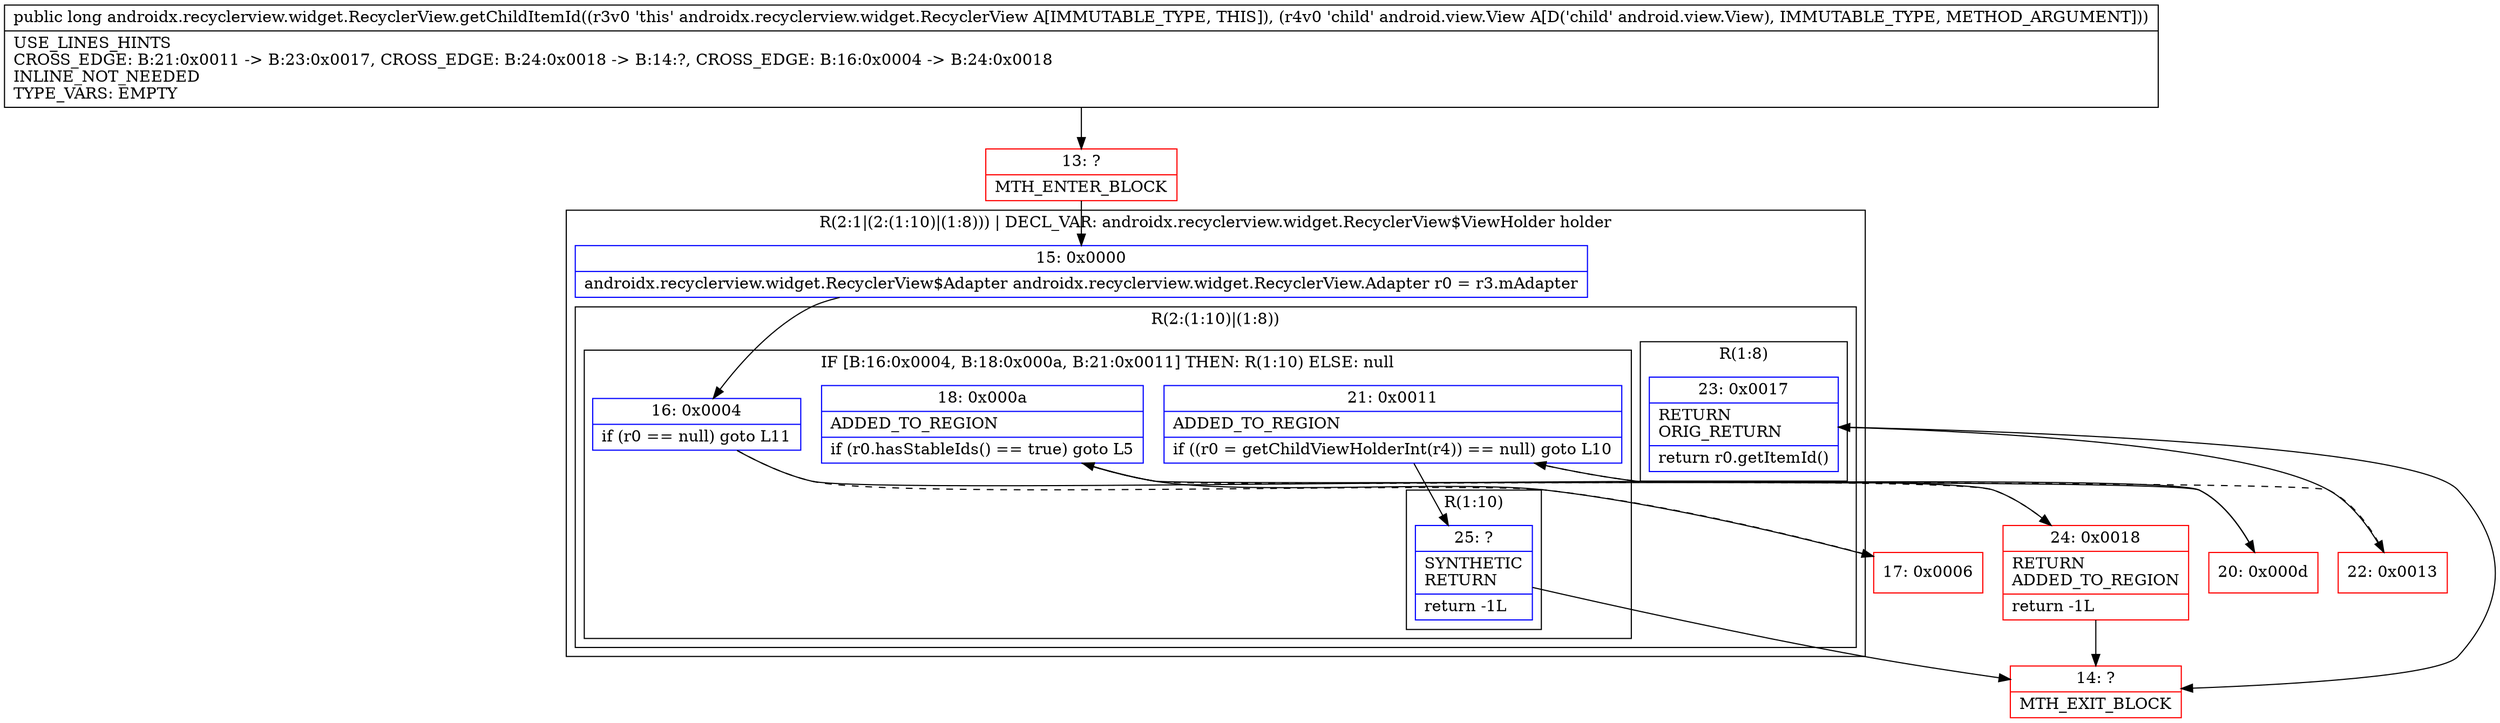 digraph "CFG forandroidx.recyclerview.widget.RecyclerView.getChildItemId(Landroid\/view\/View;)J" {
subgraph cluster_Region_1758174268 {
label = "R(2:1|(2:(1:10)|(1:8))) | DECL_VAR: androidx.recyclerview.widget.RecyclerView$ViewHolder holder\l";
node [shape=record,color=blue];
Node_15 [shape=record,label="{15\:\ 0x0000|androidx.recyclerview.widget.RecyclerView$Adapter androidx.recyclerview.widget.RecyclerView.Adapter r0 = r3.mAdapter\l}"];
subgraph cluster_Region_1237609772 {
label = "R(2:(1:10)|(1:8))";
node [shape=record,color=blue];
subgraph cluster_IfRegion_1273779329 {
label = "IF [B:16:0x0004, B:18:0x000a, B:21:0x0011] THEN: R(1:10) ELSE: null";
node [shape=record,color=blue];
Node_16 [shape=record,label="{16\:\ 0x0004|if (r0 == null) goto L11\l}"];
Node_18 [shape=record,label="{18\:\ 0x000a|ADDED_TO_REGION\l|if (r0.hasStableIds() == true) goto L5\l}"];
Node_21 [shape=record,label="{21\:\ 0x0011|ADDED_TO_REGION\l|if ((r0 = getChildViewHolderInt(r4)) == null) goto L10\l}"];
subgraph cluster_Region_1747277000 {
label = "R(1:10)";
node [shape=record,color=blue];
Node_25 [shape=record,label="{25\:\ ?|SYNTHETIC\lRETURN\l|return \-1L\l}"];
}
}
subgraph cluster_Region_341242774 {
label = "R(1:8)";
node [shape=record,color=blue];
Node_23 [shape=record,label="{23\:\ 0x0017|RETURN\lORIG_RETURN\l|return r0.getItemId()\l}"];
}
}
}
Node_13 [shape=record,color=red,label="{13\:\ ?|MTH_ENTER_BLOCK\l}"];
Node_17 [shape=record,color=red,label="{17\:\ 0x0006}"];
Node_20 [shape=record,color=red,label="{20\:\ 0x000d}"];
Node_22 [shape=record,color=red,label="{22\:\ 0x0013}"];
Node_14 [shape=record,color=red,label="{14\:\ ?|MTH_EXIT_BLOCK\l}"];
Node_24 [shape=record,color=red,label="{24\:\ 0x0018|RETURN\lADDED_TO_REGION\l|return \-1L\l}"];
MethodNode[shape=record,label="{public long androidx.recyclerview.widget.RecyclerView.getChildItemId((r3v0 'this' androidx.recyclerview.widget.RecyclerView A[IMMUTABLE_TYPE, THIS]), (r4v0 'child' android.view.View A[D('child' android.view.View), IMMUTABLE_TYPE, METHOD_ARGUMENT]))  | USE_LINES_HINTS\lCROSS_EDGE: B:21:0x0011 \-\> B:23:0x0017, CROSS_EDGE: B:24:0x0018 \-\> B:14:?, CROSS_EDGE: B:16:0x0004 \-\> B:24:0x0018\lINLINE_NOT_NEEDED\lTYPE_VARS: EMPTY\l}"];
MethodNode -> Node_13;Node_15 -> Node_16;
Node_16 -> Node_17[style=dashed];
Node_16 -> Node_24;
Node_18 -> Node_20;
Node_18 -> Node_24[style=dashed];
Node_21 -> Node_22[style=dashed];
Node_21 -> Node_25;
Node_25 -> Node_14;
Node_23 -> Node_14;
Node_13 -> Node_15;
Node_17 -> Node_18;
Node_20 -> Node_21;
Node_22 -> Node_23;
Node_24 -> Node_14;
}

